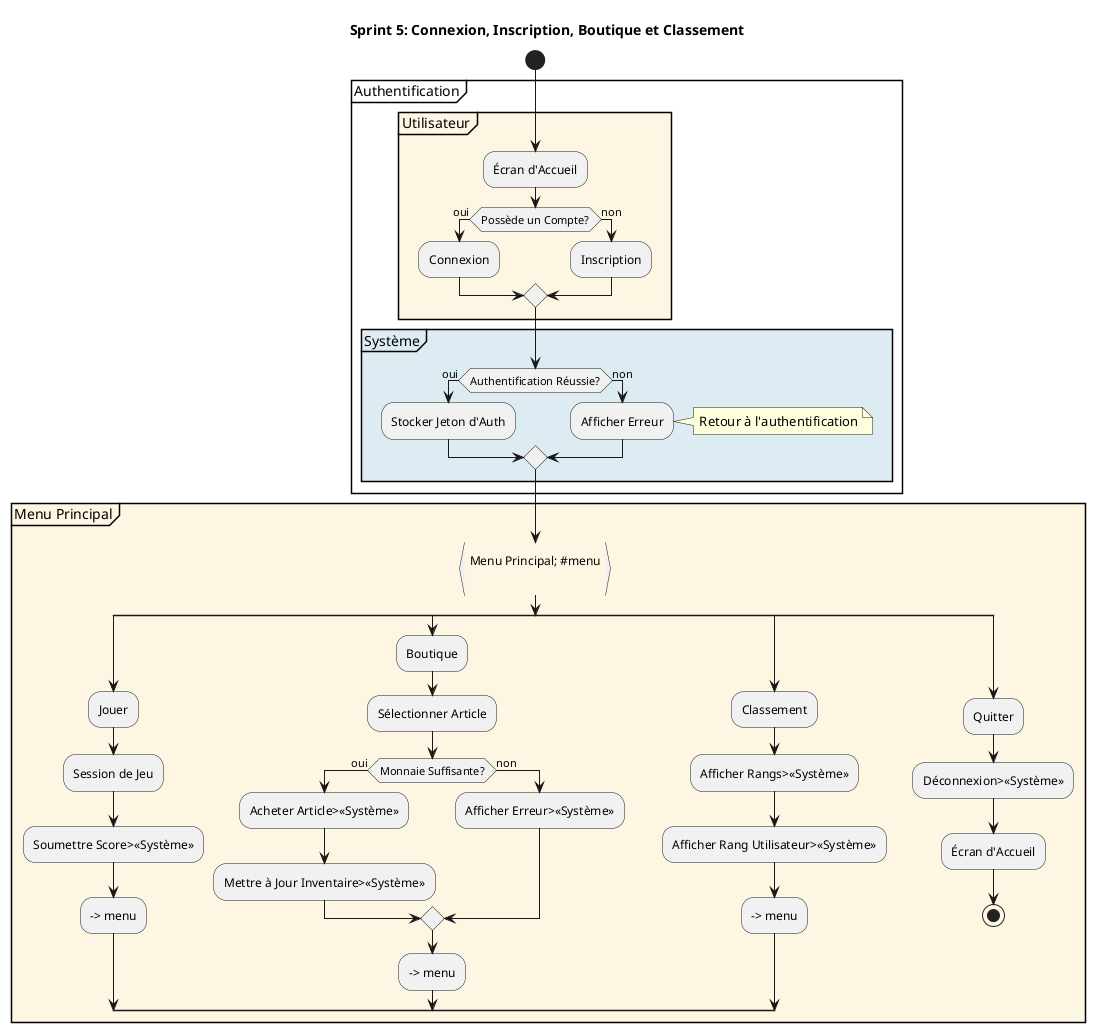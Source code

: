 @startuml Sprint5_ActivityDiagram_Final

title Sprint 5: Connexion, Inscription, Boutique et Classement

' Couleurs sobres pour les partitions
skinparam partition {
  BackgroundColor<<Utilisateur>> #FDF6E3
  BackgroundColor<<Système>> #DCECF2
}

' Point de départ
start

partition "Authentification" {
  partition "Utilisateur"<<Utilisateur>> {
    :Écran d'Accueil;
    
    if (Possède un Compte?) then (oui)
      :Connexion;
    else (non)
      :Inscription;
    endif
  }
  
  partition "Système"<<Système>> {
    if (Authentification Réussie?) then (oui)
      :Stocker Jeton d'Auth;
    else (non)
      :Afficher Erreur;
      note right: Retour à l'authentification
    endif
  }
}

partition "Menu Principal"<<Utilisateur>> {
  :Menu Principal; #menu
}

split
  :Jouer;
  :Session de Jeu;
  :Soumettre Score><<Système>>;
  --> menu
split again
  :Boutique;
  :Sélectionner Article;
  if (Monnaie Suffisante?) then (oui)
    :Acheter Article><<Système>>;
    :Mettre à Jour Inventaire><<Système>>;
  else (non)
    :Afficher Erreur><<Système>>;
  endif
  --> menu
split again
  :Classement;
  :Afficher Rangs><<Système>>;
  :Afficher Rang Utilisateur><<Système>>;
  --> menu
split again
  :Quitter;
  :Déconnexion><<Système>>;
  :Écran d'Accueil;
  stop
end split

@enduml 